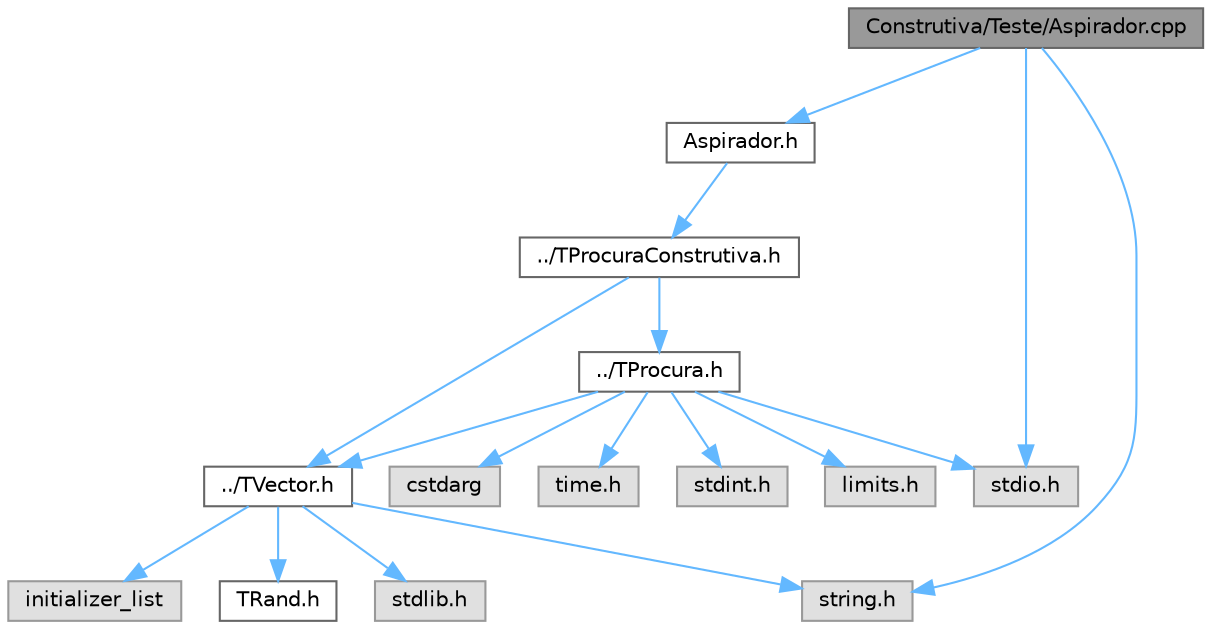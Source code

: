 digraph "Construtiva/Teste/Aspirador.cpp"
{
 // LATEX_PDF_SIZE
  bgcolor="transparent";
  edge [fontname=Helvetica,fontsize=10,labelfontname=Helvetica,labelfontsize=10];
  node [fontname=Helvetica,fontsize=10,shape=box,height=0.2,width=0.4];
  Node1 [id="Node000001",label="Construtiva/Teste/Aspirador.cpp",height=0.2,width=0.4,color="gray40", fillcolor="grey60", style="filled", fontcolor="black",tooltip=" "];
  Node1 -> Node2 [id="edge17_Node000001_Node000002",color="steelblue1",style="solid",tooltip=" "];
  Node2 [id="Node000002",label="Aspirador.h",height=0.2,width=0.4,color="grey40", fillcolor="white", style="filled",URL="$Aspirador_8h.html",tooltip=" "];
  Node2 -> Node3 [id="edge18_Node000002_Node000003",color="steelblue1",style="solid",tooltip=" "];
  Node3 [id="Node000003",label="../TProcuraConstrutiva.h",height=0.2,width=0.4,color="grey40", fillcolor="white", style="filled",URL="$TProcuraConstrutiva_8h.html",tooltip=" "];
  Node3 -> Node4 [id="edge19_Node000003_Node000004",color="steelblue1",style="solid",tooltip=" "];
  Node4 [id="Node000004",label="../TVector.h",height=0.2,width=0.4,color="grey40", fillcolor="white", style="filled",URL="$TVector_8h.html",tooltip="Vetor dinâmico genérico com operações de pilha, conjuntos e algoritmos úteis."];
  Node4 -> Node5 [id="edge20_Node000004_Node000005",color="steelblue1",style="solid",tooltip=" "];
  Node5 [id="Node000005",label="stdlib.h",height=0.2,width=0.4,color="grey60", fillcolor="#E0E0E0", style="filled",tooltip=" "];
  Node4 -> Node6 [id="edge21_Node000004_Node000006",color="steelblue1",style="solid",tooltip=" "];
  Node6 [id="Node000006",label="string.h",height=0.2,width=0.4,color="grey60", fillcolor="#E0E0E0", style="filled",tooltip=" "];
  Node4 -> Node7 [id="edge22_Node000004_Node000007",color="steelblue1",style="solid",tooltip=" "];
  Node7 [id="Node000007",label="initializer_list",height=0.2,width=0.4,color="grey60", fillcolor="#E0E0E0", style="filled",tooltip=" "];
  Node4 -> Node8 [id="edge23_Node000004_Node000008",color="steelblue1",style="solid",tooltip=" "];
  Node8 [id="Node000008",label="TRand.h",height=0.2,width=0.4,color="grey40", fillcolor="white", style="filled",URL="$TRand_8h.html",tooltip="Interface para geração de números aleatórios independentes do sistema operativo."];
  Node3 -> Node9 [id="edge24_Node000003_Node000009",color="steelblue1",style="solid",tooltip=" "];
  Node9 [id="Node000009",label="../TProcura.h",height=0.2,width=0.4,color="grey40", fillcolor="white", style="filled",URL="$TProcura_8h.html",tooltip=" "];
  Node9 -> Node4 [id="edge25_Node000009_Node000004",color="steelblue1",style="solid",tooltip=" "];
  Node9 -> Node10 [id="edge26_Node000009_Node000010",color="steelblue1",style="solid",tooltip=" "];
  Node10 [id="Node000010",label="time.h",height=0.2,width=0.4,color="grey60", fillcolor="#E0E0E0", style="filled",tooltip=" "];
  Node9 -> Node11 [id="edge27_Node000009_Node000011",color="steelblue1",style="solid",tooltip=" "];
  Node11 [id="Node000011",label="stdint.h",height=0.2,width=0.4,color="grey60", fillcolor="#E0E0E0", style="filled",tooltip=" "];
  Node9 -> Node12 [id="edge28_Node000009_Node000012",color="steelblue1",style="solid",tooltip=" "];
  Node12 [id="Node000012",label="limits.h",height=0.2,width=0.4,color="grey60", fillcolor="#E0E0E0", style="filled",tooltip=" "];
  Node9 -> Node13 [id="edge29_Node000009_Node000013",color="steelblue1",style="solid",tooltip=" "];
  Node13 [id="Node000013",label="stdio.h",height=0.2,width=0.4,color="grey60", fillcolor="#E0E0E0", style="filled",tooltip=" "];
  Node9 -> Node14 [id="edge30_Node000009_Node000014",color="steelblue1",style="solid",tooltip=" "];
  Node14 [id="Node000014",label="cstdarg",height=0.2,width=0.4,color="grey60", fillcolor="#E0E0E0", style="filled",tooltip=" "];
  Node1 -> Node13 [id="edge31_Node000001_Node000013",color="steelblue1",style="solid",tooltip=" "];
  Node1 -> Node6 [id="edge32_Node000001_Node000006",color="steelblue1",style="solid",tooltip=" "];
}
